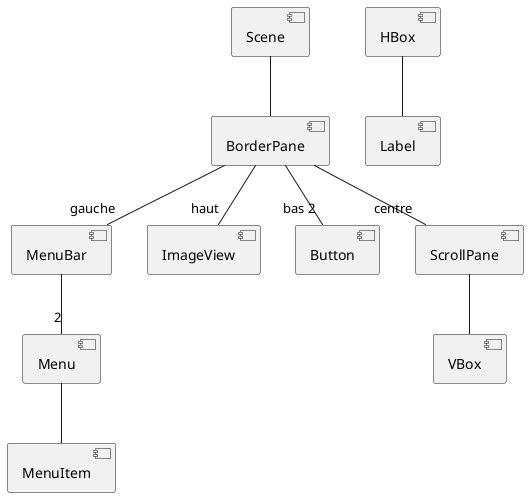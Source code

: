 @startuml
'https://plantuml.com/component-diagram

[Scene] -- [BorderPane]
[BorderPane] --"gauche" [MenuBar]
[MenuBar] -- "2" [Menu]
[Menu] -- [MenuItem]
[BorderPane] --"haut" [ImageView]
[BorderPane] --"bas 2" [Button]
[BorderPane] --"centre" [ScrollPane]
[ScrollPane] -- [VBox]
[HBox] -- [Label]


@enduml